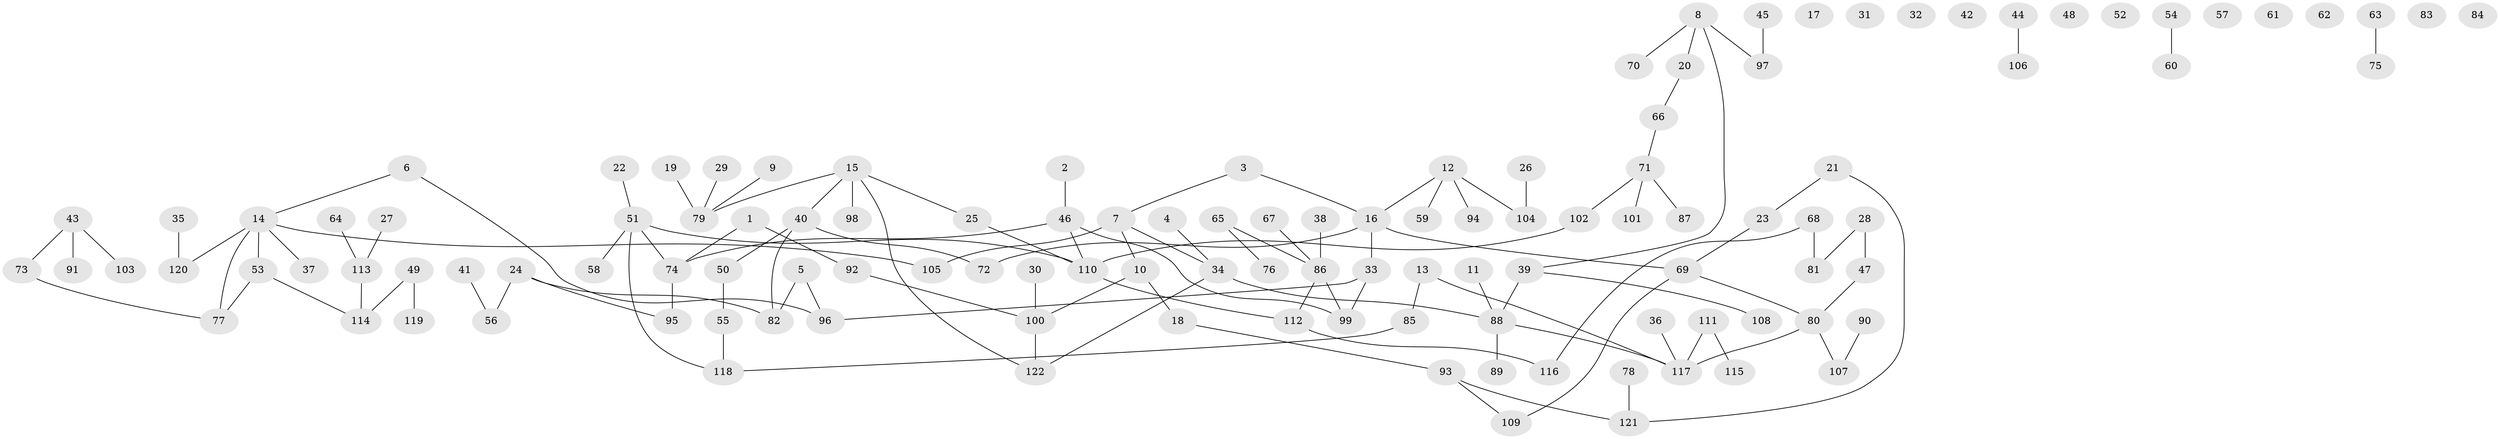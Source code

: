 // Generated by graph-tools (version 1.1) at 2025/33/03/09/25 02:33:53]
// undirected, 122 vertices, 124 edges
graph export_dot {
graph [start="1"]
  node [color=gray90,style=filled];
  1;
  2;
  3;
  4;
  5;
  6;
  7;
  8;
  9;
  10;
  11;
  12;
  13;
  14;
  15;
  16;
  17;
  18;
  19;
  20;
  21;
  22;
  23;
  24;
  25;
  26;
  27;
  28;
  29;
  30;
  31;
  32;
  33;
  34;
  35;
  36;
  37;
  38;
  39;
  40;
  41;
  42;
  43;
  44;
  45;
  46;
  47;
  48;
  49;
  50;
  51;
  52;
  53;
  54;
  55;
  56;
  57;
  58;
  59;
  60;
  61;
  62;
  63;
  64;
  65;
  66;
  67;
  68;
  69;
  70;
  71;
  72;
  73;
  74;
  75;
  76;
  77;
  78;
  79;
  80;
  81;
  82;
  83;
  84;
  85;
  86;
  87;
  88;
  89;
  90;
  91;
  92;
  93;
  94;
  95;
  96;
  97;
  98;
  99;
  100;
  101;
  102;
  103;
  104;
  105;
  106;
  107;
  108;
  109;
  110;
  111;
  112;
  113;
  114;
  115;
  116;
  117;
  118;
  119;
  120;
  121;
  122;
  1 -- 74;
  1 -- 92;
  2 -- 46;
  3 -- 7;
  3 -- 16;
  4 -- 34;
  5 -- 82;
  5 -- 96;
  6 -- 14;
  6 -- 96;
  7 -- 10;
  7 -- 34;
  7 -- 105;
  8 -- 20;
  8 -- 39;
  8 -- 70;
  8 -- 97;
  9 -- 79;
  10 -- 18;
  10 -- 100;
  11 -- 88;
  12 -- 16;
  12 -- 59;
  12 -- 94;
  12 -- 104;
  13 -- 85;
  13 -- 117;
  14 -- 37;
  14 -- 53;
  14 -- 77;
  14 -- 105;
  14 -- 120;
  15 -- 25;
  15 -- 40;
  15 -- 79;
  15 -- 98;
  15 -- 122;
  16 -- 33;
  16 -- 69;
  16 -- 72;
  18 -- 93;
  19 -- 79;
  20 -- 66;
  21 -- 23;
  21 -- 121;
  22 -- 51;
  23 -- 69;
  24 -- 56;
  24 -- 82;
  24 -- 95;
  25 -- 110;
  26 -- 104;
  27 -- 113;
  28 -- 47;
  28 -- 81;
  29 -- 79;
  30 -- 100;
  33 -- 96;
  33 -- 99;
  34 -- 88;
  34 -- 122;
  35 -- 120;
  36 -- 117;
  38 -- 86;
  39 -- 88;
  39 -- 108;
  40 -- 50;
  40 -- 72;
  40 -- 82;
  41 -- 56;
  43 -- 73;
  43 -- 91;
  43 -- 103;
  44 -- 106;
  45 -- 97;
  46 -- 74;
  46 -- 99;
  46 -- 110;
  47 -- 80;
  49 -- 114;
  49 -- 119;
  50 -- 55;
  51 -- 58;
  51 -- 74;
  51 -- 110;
  51 -- 118;
  53 -- 77;
  53 -- 114;
  54 -- 60;
  55 -- 118;
  63 -- 75;
  64 -- 113;
  65 -- 76;
  65 -- 86;
  66 -- 71;
  67 -- 86;
  68 -- 81;
  68 -- 116;
  69 -- 80;
  69 -- 109;
  71 -- 87;
  71 -- 101;
  71 -- 102;
  73 -- 77;
  74 -- 95;
  78 -- 121;
  80 -- 107;
  80 -- 117;
  85 -- 118;
  86 -- 99;
  86 -- 112;
  88 -- 89;
  88 -- 117;
  90 -- 107;
  92 -- 100;
  93 -- 109;
  93 -- 121;
  100 -- 122;
  102 -- 110;
  110 -- 112;
  111 -- 115;
  111 -- 117;
  112 -- 116;
  113 -- 114;
}
